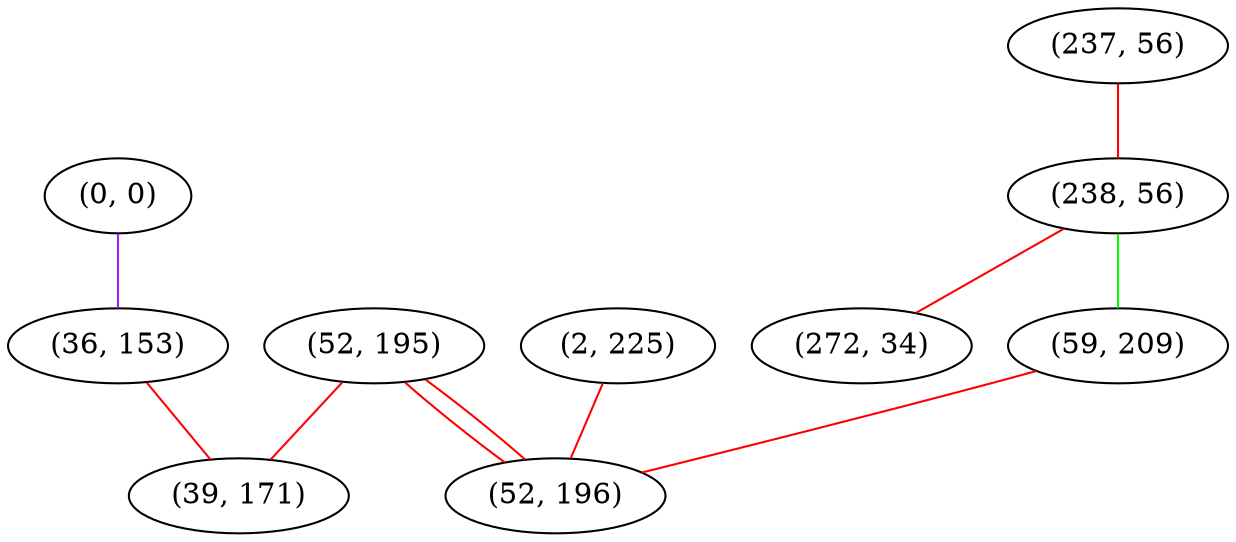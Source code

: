 graph "" {
"(0, 0)";
"(237, 56)";
"(52, 195)";
"(238, 56)";
"(2, 225)";
"(272, 34)";
"(59, 209)";
"(36, 153)";
"(39, 171)";
"(52, 196)";
"(0, 0)" -- "(36, 153)"  [color=purple, key=0, weight=4];
"(237, 56)" -- "(238, 56)"  [color=red, key=0, weight=1];
"(52, 195)" -- "(39, 171)"  [color=red, key=0, weight=1];
"(52, 195)" -- "(52, 196)"  [color=red, key=0, weight=1];
"(52, 195)" -- "(52, 196)"  [color=red, key=1, weight=1];
"(238, 56)" -- "(59, 209)"  [color=green, key=0, weight=2];
"(238, 56)" -- "(272, 34)"  [color=red, key=0, weight=1];
"(2, 225)" -- "(52, 196)"  [color=red, key=0, weight=1];
"(59, 209)" -- "(52, 196)"  [color=red, key=0, weight=1];
"(36, 153)" -- "(39, 171)"  [color=red, key=0, weight=1];
}
